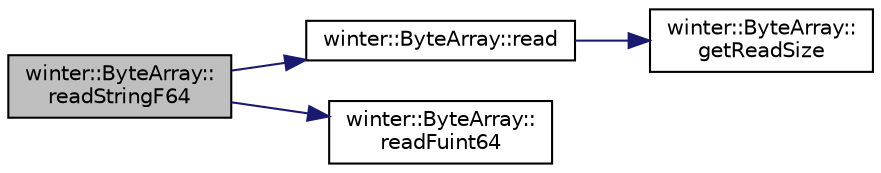 digraph "winter::ByteArray::readStringF64"
{
 // LATEX_PDF_SIZE
  edge [fontname="Helvetica",fontsize="10",labelfontname="Helvetica",labelfontsize="10"];
  node [fontname="Helvetica",fontsize="10",shape=record];
  rankdir="LR";
  Node1 [label="winter::ByteArray::\lreadStringF64",height=0.2,width=0.4,color="black", fillcolor="grey75", style="filled", fontcolor="black",tooltip="读取std::string类型的数据,用uint64_t作为长度"];
  Node1 -> Node2 [color="midnightblue",fontsize="10",style="solid",fontname="Helvetica"];
  Node2 [label="winter::ByteArray::read",height=0.2,width=0.4,color="black", fillcolor="white", style="filled",URL="$classwinter_1_1ByteArray.html#ad07896c8b30a47a2cbf7b97fae967eea",tooltip="读取size长度的数据"];
  Node2 -> Node3 [color="midnightblue",fontsize="10",style="solid",fontname="Helvetica"];
  Node3 [label="winter::ByteArray::\lgetReadSize",height=0.2,width=0.4,color="black", fillcolor="white", style="filled",URL="$classwinter_1_1ByteArray.html#aa0c02b09386483b690c78a78ab6eb88b",tooltip="返回可读取数据大小"];
  Node1 -> Node4 [color="midnightblue",fontsize="10",style="solid",fontname="Helvetica"];
  Node4 [label="winter::ByteArray::\lreadFuint64",height=0.2,width=0.4,color="black", fillcolor="white", style="filled",URL="$classwinter_1_1ByteArray.html#a3708d31cd99db1ef210d0d8595cc1896",tooltip="读取uint64_t类型的数据"];
}
